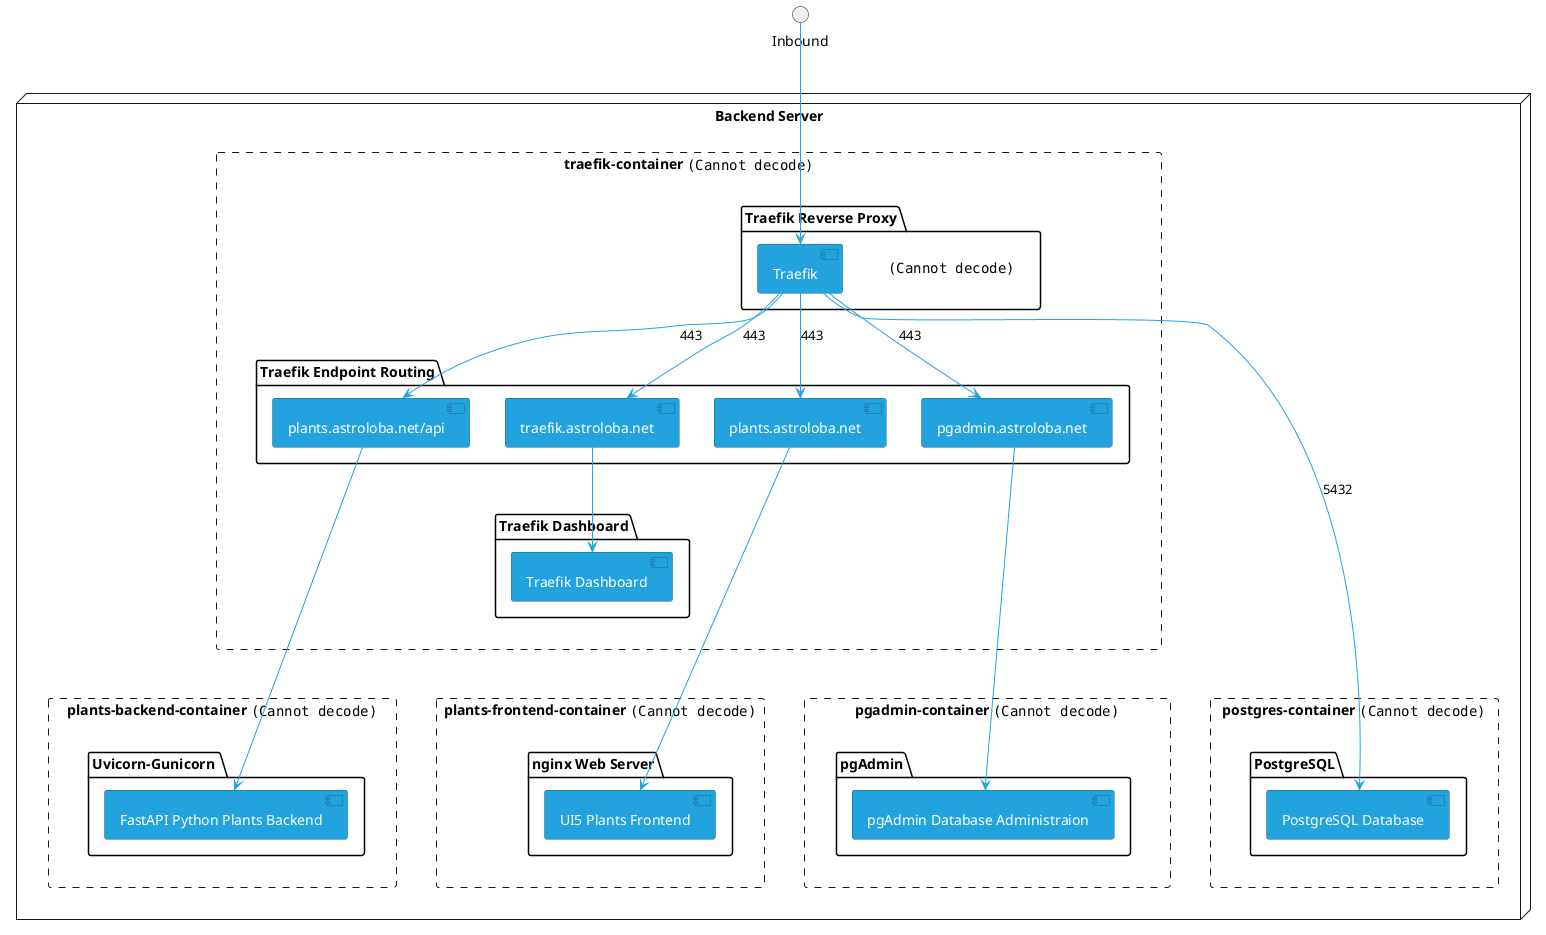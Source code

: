@startuml plants-backend-deployment-architecture

skinparam arrow {
    Color #23a3dd
}

skinparam component {
    BackgroundColor #23a3dd
    BorderColor #16688d
    FontColor #FFFFFF
}


interface "Inbound" as inbound

node "Backend Server" {

    rectangle "traefik-container <img:"./docker.40_29.png">" as traefik_container #line.dashed {

        package "Traefik Reverse Proxy" {
            label traefik_logo [
                <img:"./traefik.50_69.png">
            ]
            component "Traefik" as traefik
            inbound -down-> traefik
        }

        package "Traefik Endpoint Routing" {

            component  "plants.astroloba.net/api" as plants_be_ep
            component "plants.astroloba.net" as plants_fe_ep
            component "traefik.astroloba.net" as dashboard_ep
            component "pgadmin.astroloba.net" as pgadmin_ep
            traefik -down-> plants_be_ep: "443"
            traefik -down-> plants_fe_ep: "443"
            traefik -down-> dashboard_ep: "443"
            traefik -down-> pgadmin_ep: "443"
        }
        package "Traefik Dashboard"{
            component "Traefik Dashboard" as dashboard
            dashboard_ep -down-> dashboard
        }

    }


    rectangle "plants-frontend-container <img:"./docker.40_29.png">" as plants_frontend_container #line.dashed {
        package "nginx Web Server" {
            component "UI5 Plants Frontend" as plants_fe
            plants_fe_ep -down-> plants_fe
        }
    }

    rectangle "plants-backend-container <img:"./docker.40_29.png">" as plants_backend_container #line.dashed {
        package "Uvicorn-Gunicorn " {
            component "FastAPI Python Plants Backend" as plants_be

            plants_be_ep -down-> plants_be
        }
    }

    rectangle "pgadmin-container <img:"./docker.40_29.png">" as pgadmin_container #line.dashed {
        package "pgAdmin" {
            component "pgAdmin Database Administraion" as pgadmin
            pgadmin_ep -down-> pgadmin
        }
    }

    rectangle "postgres-container <img:"./docker.40_29.png">" as postgres_container #line.dashed {
        package "PostgreSQL" {
            component "PostgreSQL Database" as postgres
            traefik -down-> postgres : 5432
        }
    }

}

/' for placement '/
pgadmin_ep -[hidden]down-> postgres
traefik_container -[hidden]---> plants_frontend_container  /' for placement '/
traefik_container -[hidden]---> plants_backend_container  /' for placement '/
traefik_container -[hidden]---> pgadmin_container  /' for placement '/
traefik_container -[hidden]---> postgres_container  /' for placement '/
@enduml